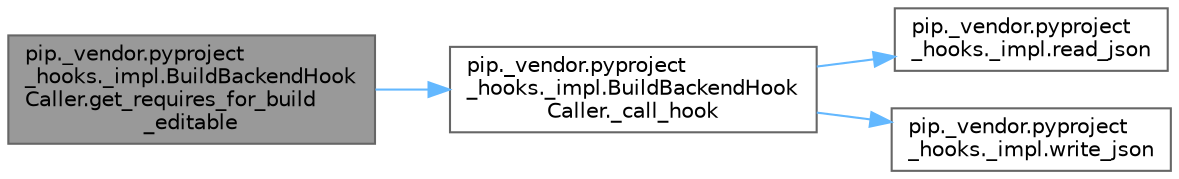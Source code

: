 digraph "pip._vendor.pyproject_hooks._impl.BuildBackendHookCaller.get_requires_for_build_editable"
{
 // LATEX_PDF_SIZE
  bgcolor="transparent";
  edge [fontname=Helvetica,fontsize=10,labelfontname=Helvetica,labelfontsize=10];
  node [fontname=Helvetica,fontsize=10,shape=box,height=0.2,width=0.4];
  rankdir="LR";
  Node1 [id="Node000001",label="pip._vendor.pyproject\l_hooks._impl.BuildBackendHook\lCaller.get_requires_for_build\l_editable",height=0.2,width=0.4,color="gray40", fillcolor="grey60", style="filled", fontcolor="black",tooltip=" "];
  Node1 -> Node2 [id="edge1_Node000001_Node000002",color="steelblue1",style="solid",tooltip=" "];
  Node2 [id="Node000002",label="pip._vendor.pyproject\l_hooks._impl.BuildBackendHook\lCaller._call_hook",height=0.2,width=0.4,color="grey40", fillcolor="white", style="filled",URL="$classpip_1_1__vendor_1_1pyproject__hooks_1_1__impl_1_1_build_backend_hook_caller.html#a2815f2cbc3ae848ed5e727791b22fd7c",tooltip=" "];
  Node2 -> Node3 [id="edge2_Node000002_Node000003",color="steelblue1",style="solid",tooltip=" "];
  Node3 [id="Node000003",label="pip._vendor.pyproject\l_hooks._impl.read_json",height=0.2,width=0.4,color="grey40", fillcolor="white", style="filled",URL="$namespacepip_1_1__vendor_1_1pyproject__hooks_1_1__impl.html#a731bea72269301821f6af281b9f3ec0f",tooltip=" "];
  Node2 -> Node4 [id="edge3_Node000002_Node000004",color="steelblue1",style="solid",tooltip=" "];
  Node4 [id="Node000004",label="pip._vendor.pyproject\l_hooks._impl.write_json",height=0.2,width=0.4,color="grey40", fillcolor="white", style="filled",URL="$namespacepip_1_1__vendor_1_1pyproject__hooks_1_1__impl.html#adb643ac2aaed36ed0d2afacceb262128",tooltip=" "];
}

